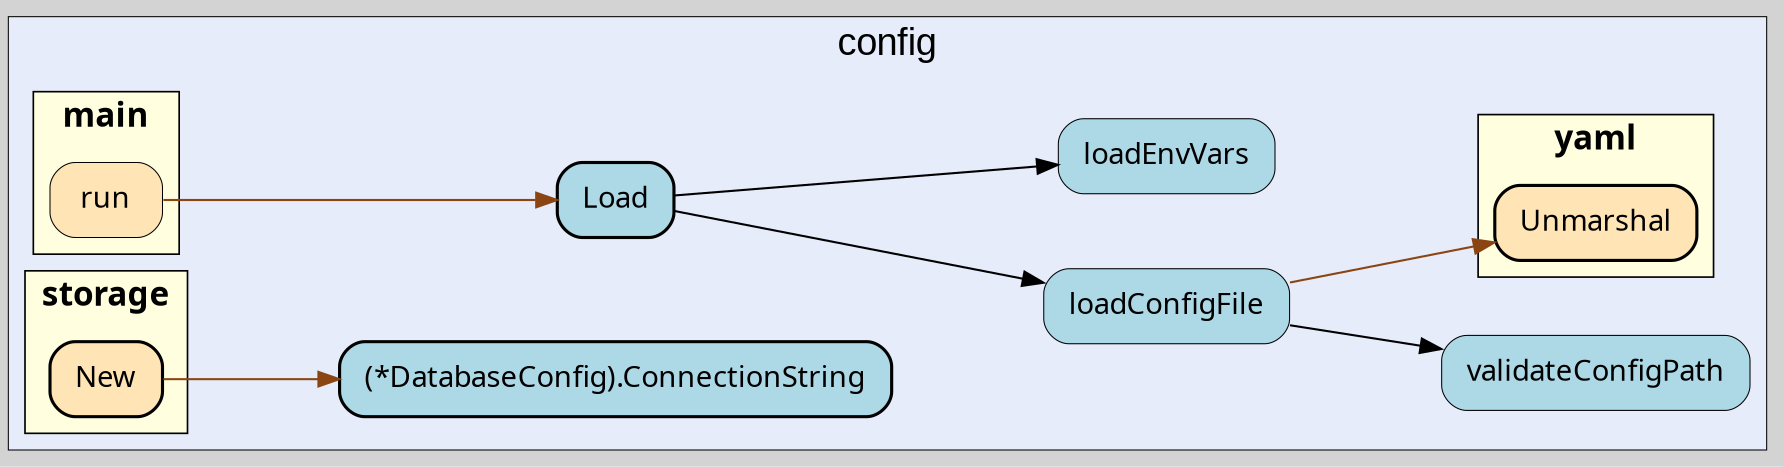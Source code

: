 digraph gocallvis {
    label="";
    labeljust="l";
    fontname="Arial";
    fontsize="14";
    rankdir="LR";
    bgcolor="lightgray";
    style="solid";
    penwidth="0.5";
    pad="0.0";
    nodesep="0.5";

    node [shape="box" style="filled,rounded" fillcolor="honeydew" fontname="Verdana" penwidth="1.0" margin="0.16,0.0"];
    edge [minlen="2"]

    subgraph "cluster_focus" {
        fontsize="18";
bgcolor="#e6ecfa";
label="config";
labelloc="t";
labeljust="c";
        
        "github.com/LederWorks/siros/backend/internal/config.loadConfigFile" [ fillcolor="lightblue" label="loadConfigFile" penwidth="0.5" tooltip="github.com/LederWorks/siros/backend/internal/config.loadConfigFile | defined in config.go:144\nat config.go:146: calling [github.com/LederWorks/siros/backend/internal/config.validateConfigPath]\nat config.go:168: calling [gopkg.in/yaml.v3.Unmarshal]" ]
        "github.com/LederWorks/siros/backend/internal/config.validateConfigPath" [ penwidth="0.5" tooltip="github.com/LederWorks/siros/backend/internal/config.validateConfigPath | defined in config.go:176" fillcolor="lightblue" label="validateConfigPath" ]
        "github.com/LederWorks/siros/backend/internal/config.Load" [ label="Load" penwidth="1.5" tooltip="github.com/LederWorks/siros/backend/internal/config.Load | defined in config.go:110\nat config.go:133: calling [github.com/LederWorks/siros/backend/internal/config.loadConfigFile]\nat config.go:138: calling [github.com/LederWorks/siros/backend/internal/config.loadEnvVars]" fillcolor="lightblue" ]
        "github.com/LederWorks/siros/backend/internal/config.loadEnvVars" [ penwidth="0.5" tooltip="github.com/LederWorks/siros/backend/internal/config.loadEnvVars | defined in config.go:214" fillcolor="lightblue" label="loadEnvVars" ]
        "(*github.com/LederWorks/siros/backend/internal/config.DatabaseConfig).ConnectionString" [ fillcolor="lightblue" label="(*DatabaseConfig).ConnectionString" penwidth="1.5" tooltip="(*github.com/LederWorks/siros/backend/internal/config.DatabaseConfig).ConnectionString | defined in config.go:228" ]
        
        subgraph "cluster_github.com/LederWorks/siros/backend/cmd/siros-server" {
        label="main";
fillcolor="lightyellow";
fontname="Tahoma bold";
URL="/?f=github.com/LederWorks/siros/backend/cmd/siros-server";
tooltip="package: github.com/LederWorks/siros/backend/cmd/siros-server";
penwidth="0.8";
fontsize="16";
style="filled";
rank="sink";
        
        "github.com/LederWorks/siros/backend/cmd/siros-server.run" [ fillcolor="moccasin" label="run" penwidth="0.5" tooltip="github.com/LederWorks/siros/backend/cmd/siros-server.run | defined in main.go:47\nat main.go:55: calling [github.com/LederWorks/siros/backend/internal/config.Load]" ]
        
    }

        subgraph "cluster_github.com/LederWorks/siros/backend/internal/storage" {
        URL="/?f=github.com/LederWorks/siros/backend/internal/storage";
penwidth="0.8";
fontsize="16";
fillcolor="lightyellow";
rank="sink";
tooltip="package: github.com/LederWorks/siros/backend/internal/storage";
style="filled";
fontname="Tahoma bold";
label="storage";
        
        "github.com/LederWorks/siros/backend/internal/storage.New" [ penwidth="1.5" tooltip="github.com/LederWorks/siros/backend/internal/storage.New | defined in storage.go:24\nat storage.go:25: calling [(*github.com/LederWorks/siros/backend/internal/config.DatabaseConfig).ConnectionString]" fillcolor="moccasin" label="New" ]
        
    }

        subgraph "cluster_gopkg.in/yaml.v3" {
        fontsize="16";
fillcolor="lightyellow";
rank="sink";
tooltip="package: gopkg.in/yaml.v3";
style="filled";
fontname="Tahoma bold";
label="yaml";
URL="/?f=gopkg.in/yaml.v3";
penwidth="0.8";
        
        "gopkg.in/yaml.v3.Unmarshal" [ penwidth="1.5" tooltip="gopkg.in/yaml.v3.Unmarshal | defined in yaml.go:88" fillcolor="moccasin" label="Unmarshal" ]
        
    }

    }

    "github.com/LederWorks/siros/backend/cmd/siros-server.run" -> "github.com/LederWorks/siros/backend/internal/config.Load" [ color="saddlebrown" tooltip="at main.go:55: calling [github.com/LederWorks/siros/backend/internal/config.Load]" ]
    "github.com/LederWorks/siros/backend/internal/storage.New" -> "(*github.com/LederWorks/siros/backend/internal/config.DatabaseConfig).ConnectionString" [ color="saddlebrown" tooltip="at storage.go:25: calling [(*github.com/LederWorks/siros/backend/internal/config.DatabaseConfig).ConnectionString]" ]
    "github.com/LederWorks/siros/backend/internal/config.loadConfigFile" -> "github.com/LederWorks/siros/backend/internal/config.validateConfigPath" [ tooltip="at config.go:146: calling [github.com/LederWorks/siros/backend/internal/config.validateConfigPath]" ]
    "github.com/LederWorks/siros/backend/internal/config.loadConfigFile" -> "gopkg.in/yaml.v3.Unmarshal" [ color="saddlebrown" tooltip="at config.go:168: calling [gopkg.in/yaml.v3.Unmarshal]" ]
    "github.com/LederWorks/siros/backend/internal/config.Load" -> "github.com/LederWorks/siros/backend/internal/config.loadConfigFile" [ tooltip="at config.go:133: calling [github.com/LederWorks/siros/backend/internal/config.loadConfigFile]" ]
    "github.com/LederWorks/siros/backend/internal/config.Load" -> "github.com/LederWorks/siros/backend/internal/config.loadEnvVars" [ tooltip="at config.go:138: calling [github.com/LederWorks/siros/backend/internal/config.loadEnvVars]" ]
}
